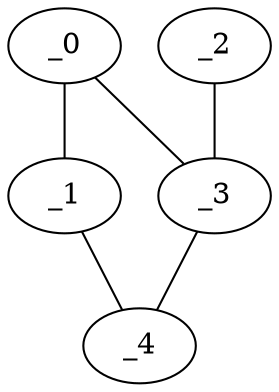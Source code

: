 graph WP1_0097 {
	_0	 [x="0.625975",
		y="3.02151"];
	_1	 [x="0.859153",
		y="0.913482"];
	_0 -- _1;
	_3	 [x="1.96471",
		y="0.993561"];
	_0 -- _3;
	_4	 [x="1.4963",
		y="1.39184"];
	_1 -- _4;
	_2	 [x="2.87762",
		y="3.29292"];
	_2 -- _3;
	_3 -- _4;
}
